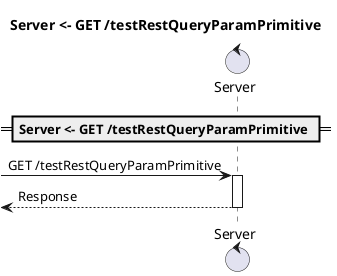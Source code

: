''''''''''''''''''''''''''''''''''''''''''
''                                      ''
''  AUTOGENERATED CODE -- DO NOT EDIT!  ''
''                                      ''
''''''''''''''''''''''''''''''''''''''''''

@startuml
control "Server" as _0
skinparam maxMessageSize 250
title Server <- GET /testRestQueryParamPrimitive
== Server <- GET /testRestQueryParamPrimitive ==
[->_0 : GET /testRestQueryParamPrimitive
activate _0
[<--_0 : Response
deactivate _0
@enduml
